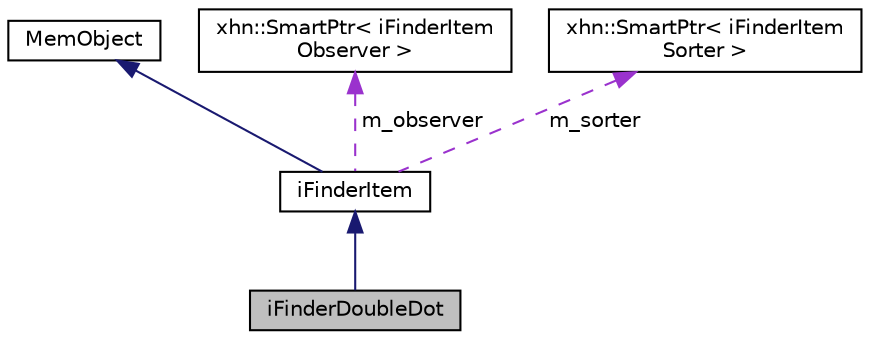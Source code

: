 digraph "iFinderDoubleDot"
{
  edge [fontname="Helvetica",fontsize="10",labelfontname="Helvetica",labelfontsize="10"];
  node [fontname="Helvetica",fontsize="10",shape=record];
  Node1 [label="iFinderDoubleDot",height=0.2,width=0.4,color="black", fillcolor="grey75", style="filled", fontcolor="black"];
  Node2 -> Node1 [dir="back",color="midnightblue",fontsize="10",style="solid",fontname="Helvetica"];
  Node2 [label="iFinderItem",height=0.2,width=0.4,color="black", fillcolor="white", style="filled",URL="$classi_finder_item.html"];
  Node3 -> Node2 [dir="back",color="midnightblue",fontsize="10",style="solid",fontname="Helvetica"];
  Node3 [label="MemObject",height=0.2,width=0.4,color="black", fillcolor="white", style="filled",URL="$class_mem_object.html"];
  Node4 -> Node2 [dir="back",color="darkorchid3",fontsize="10",style="dashed",label=" m_observer" ,fontname="Helvetica"];
  Node4 [label="xhn::SmartPtr\< iFinderItem\lObserver \>",height=0.2,width=0.4,color="black", fillcolor="white", style="filled",URL="$classxhn_1_1_smart_ptr.html"];
  Node5 -> Node2 [dir="back",color="darkorchid3",fontsize="10",style="dashed",label=" m_sorter" ,fontname="Helvetica"];
  Node5 [label="xhn::SmartPtr\< iFinderItem\lSorter \>",height=0.2,width=0.4,color="black", fillcolor="white", style="filled",URL="$classxhn_1_1_smart_ptr.html"];
}
